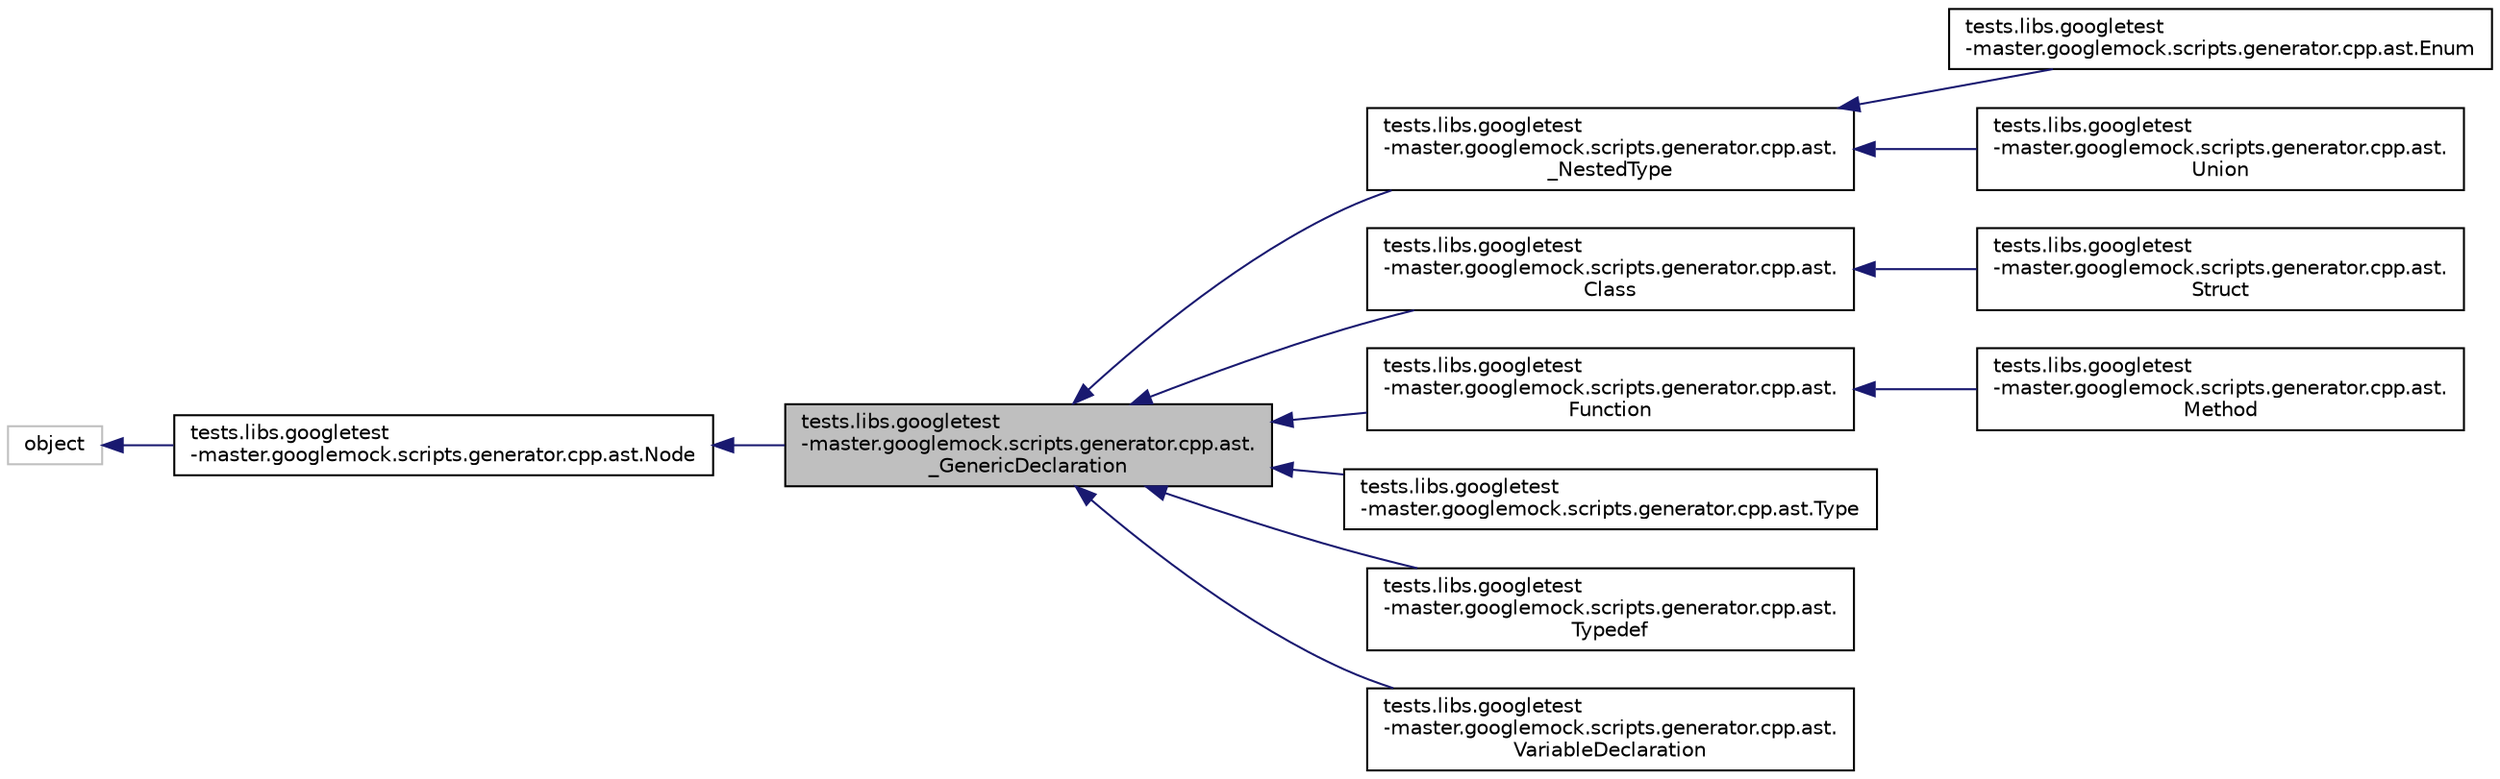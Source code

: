 digraph "tests.libs.googletest-master.googlemock.scripts.generator.cpp.ast._GenericDeclaration"
{
  edge [fontname="Helvetica",fontsize="10",labelfontname="Helvetica",labelfontsize="10"];
  node [fontname="Helvetica",fontsize="10",shape=record];
  rankdir="LR";
  Node0 [label="tests.libs.googletest\l-master.googlemock.scripts.generator.cpp.ast.\l_GenericDeclaration",height=0.2,width=0.4,color="black", fillcolor="grey75", style="filled", fontcolor="black"];
  Node1 -> Node0 [dir="back",color="midnightblue",fontsize="10",style="solid"];
  Node1 [label="tests.libs.googletest\l-master.googlemock.scripts.generator.cpp.ast.Node",height=0.2,width=0.4,color="black", fillcolor="white", style="filled",URL="$classtests_1_1libs_1_1googletest-master_1_1googlemock_1_1scripts_1_1generator_1_1cpp_1_1ast_1_1Node.html"];
  Node2 -> Node1 [dir="back",color="midnightblue",fontsize="10",style="solid"];
  Node2 [label="object",height=0.2,width=0.4,color="grey75", fillcolor="white", style="filled"];
  Node0 -> Node3 [dir="back",color="midnightblue",fontsize="10",style="solid"];
  Node3 [label="tests.libs.googletest\l-master.googlemock.scripts.generator.cpp.ast.\l_NestedType",height=0.2,width=0.4,color="black", fillcolor="white", style="filled",URL="$classtests_1_1libs_1_1googletest-master_1_1googlemock_1_1scripts_1_1generator_1_1cpp_1_1ast_1_1__NestedType.html"];
  Node3 -> Node4 [dir="back",color="midnightblue",fontsize="10",style="solid"];
  Node4 [label="tests.libs.googletest\l-master.googlemock.scripts.generator.cpp.ast.Enum",height=0.2,width=0.4,color="black", fillcolor="white", style="filled",URL="$classtests_1_1libs_1_1googletest-master_1_1googlemock_1_1scripts_1_1generator_1_1cpp_1_1ast_1_1Enum.html"];
  Node3 -> Node5 [dir="back",color="midnightblue",fontsize="10",style="solid"];
  Node5 [label="tests.libs.googletest\l-master.googlemock.scripts.generator.cpp.ast.\lUnion",height=0.2,width=0.4,color="black", fillcolor="white", style="filled",URL="$classtests_1_1libs_1_1googletest-master_1_1googlemock_1_1scripts_1_1generator_1_1cpp_1_1ast_1_1Union.html"];
  Node0 -> Node6 [dir="back",color="midnightblue",fontsize="10",style="solid"];
  Node6 [label="tests.libs.googletest\l-master.googlemock.scripts.generator.cpp.ast.\lClass",height=0.2,width=0.4,color="black", fillcolor="white", style="filled",URL="$classtests_1_1libs_1_1googletest-master_1_1googlemock_1_1scripts_1_1generator_1_1cpp_1_1ast_1_1Class.html"];
  Node6 -> Node7 [dir="back",color="midnightblue",fontsize="10",style="solid"];
  Node7 [label="tests.libs.googletest\l-master.googlemock.scripts.generator.cpp.ast.\lStruct",height=0.2,width=0.4,color="black", fillcolor="white", style="filled",URL="$classtests_1_1libs_1_1googletest-master_1_1googlemock_1_1scripts_1_1generator_1_1cpp_1_1ast_1_1Struct.html"];
  Node0 -> Node8 [dir="back",color="midnightblue",fontsize="10",style="solid"];
  Node8 [label="tests.libs.googletest\l-master.googlemock.scripts.generator.cpp.ast.\lFunction",height=0.2,width=0.4,color="black", fillcolor="white", style="filled",URL="$classtests_1_1libs_1_1googletest-master_1_1googlemock_1_1scripts_1_1generator_1_1cpp_1_1ast_1_1Function.html"];
  Node8 -> Node9 [dir="back",color="midnightblue",fontsize="10",style="solid"];
  Node9 [label="tests.libs.googletest\l-master.googlemock.scripts.generator.cpp.ast.\lMethod",height=0.2,width=0.4,color="black", fillcolor="white", style="filled",URL="$classtests_1_1libs_1_1googletest-master_1_1googlemock_1_1scripts_1_1generator_1_1cpp_1_1ast_1_1Method.html"];
  Node0 -> Node10 [dir="back",color="midnightblue",fontsize="10",style="solid"];
  Node10 [label="tests.libs.googletest\l-master.googlemock.scripts.generator.cpp.ast.Type",height=0.2,width=0.4,color="black", fillcolor="white", style="filled",URL="$classtests_1_1libs_1_1googletest-master_1_1googlemock_1_1scripts_1_1generator_1_1cpp_1_1ast_1_1Type.html"];
  Node0 -> Node11 [dir="back",color="midnightblue",fontsize="10",style="solid"];
  Node11 [label="tests.libs.googletest\l-master.googlemock.scripts.generator.cpp.ast.\lTypedef",height=0.2,width=0.4,color="black", fillcolor="white", style="filled",URL="$classtests_1_1libs_1_1googletest-master_1_1googlemock_1_1scripts_1_1generator_1_1cpp_1_1ast_1_1Typedef.html"];
  Node0 -> Node12 [dir="back",color="midnightblue",fontsize="10",style="solid"];
  Node12 [label="tests.libs.googletest\l-master.googlemock.scripts.generator.cpp.ast.\lVariableDeclaration",height=0.2,width=0.4,color="black", fillcolor="white", style="filled",URL="$classtests_1_1libs_1_1googletest-master_1_1googlemock_1_1scripts_1_1generator_1_1cpp_1_1ast_1_1VariableDeclaration.html"];
}
